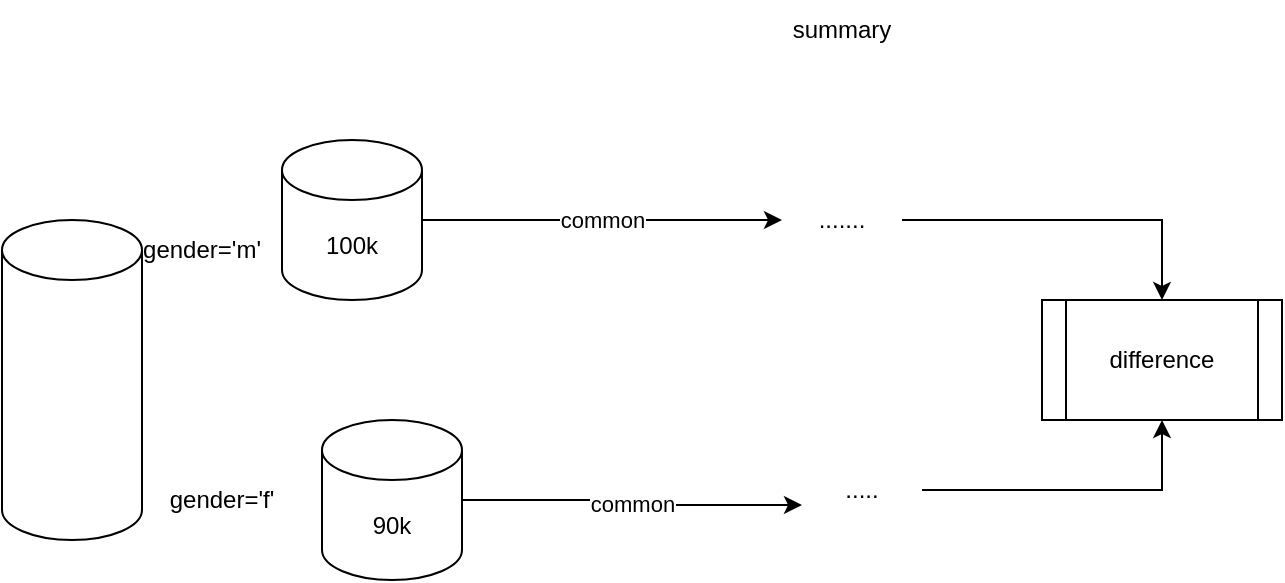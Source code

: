 <mxfile version="24.5.3" type="device" pages="6">
  <diagram name="Page-1" id="poHYGWonJ2zLS6Z6d4w4">
    <mxGraphModel dx="649" dy="401" grid="1" gridSize="10" guides="1" tooltips="1" connect="1" arrows="1" fold="1" page="1" pageScale="1" pageWidth="1654" pageHeight="1169" math="0" shadow="0">
      <root>
        <mxCell id="0" />
        <mxCell id="1" parent="0" />
        <mxCell id="4bO1ofah4wFx_zfLE_Zs-1" value="" style="shape=cylinder3;whiteSpace=wrap;html=1;boundedLbl=1;backgroundOutline=1;size=15;" vertex="1" parent="1">
          <mxGeometry x="160" y="250" width="70" height="160" as="geometry" />
        </mxCell>
        <mxCell id="4bO1ofah4wFx_zfLE_Zs-7" value="common" style="edgeStyle=orthogonalEdgeStyle;rounded=0;orthogonalLoop=1;jettySize=auto;html=1;" edge="1" parent="1" source="4bO1ofah4wFx_zfLE_Zs-2" target="4bO1ofah4wFx_zfLE_Zs-6">
          <mxGeometry relative="1" as="geometry" />
        </mxCell>
        <mxCell id="4bO1ofah4wFx_zfLE_Zs-2" value="100k" style="shape=cylinder3;whiteSpace=wrap;html=1;boundedLbl=1;backgroundOutline=1;size=15;" vertex="1" parent="1">
          <mxGeometry x="300" y="210" width="70" height="80" as="geometry" />
        </mxCell>
        <mxCell id="4bO1ofah4wFx_zfLE_Zs-9" value="common" style="edgeStyle=orthogonalEdgeStyle;rounded=0;orthogonalLoop=1;jettySize=auto;html=1;entryX=0;entryY=0.75;entryDx=0;entryDy=0;" edge="1" parent="1" source="4bO1ofah4wFx_zfLE_Zs-3" target="4bO1ofah4wFx_zfLE_Zs-8">
          <mxGeometry relative="1" as="geometry" />
        </mxCell>
        <mxCell id="4bO1ofah4wFx_zfLE_Zs-3" value="90k" style="shape=cylinder3;whiteSpace=wrap;html=1;boundedLbl=1;backgroundOutline=1;size=15;" vertex="1" parent="1">
          <mxGeometry x="320" y="350" width="70" height="80" as="geometry" />
        </mxCell>
        <mxCell id="4bO1ofah4wFx_zfLE_Zs-4" value="gender=&#39;m&#39;" style="text;html=1;align=center;verticalAlign=middle;whiteSpace=wrap;rounded=0;" vertex="1" parent="1">
          <mxGeometry x="230" y="250" width="60" height="30" as="geometry" />
        </mxCell>
        <mxCell id="4bO1ofah4wFx_zfLE_Zs-5" value="gender=&#39;f&#39;" style="text;html=1;align=center;verticalAlign=middle;whiteSpace=wrap;rounded=0;" vertex="1" parent="1">
          <mxGeometry x="240" y="375" width="60" height="30" as="geometry" />
        </mxCell>
        <mxCell id="4bO1ofah4wFx_zfLE_Zs-12" style="edgeStyle=orthogonalEdgeStyle;rounded=0;orthogonalLoop=1;jettySize=auto;html=1;" edge="1" parent="1" source="4bO1ofah4wFx_zfLE_Zs-6" target="4bO1ofah4wFx_zfLE_Zs-11">
          <mxGeometry relative="1" as="geometry" />
        </mxCell>
        <mxCell id="4bO1ofah4wFx_zfLE_Zs-6" value="......." style="text;html=1;align=center;verticalAlign=middle;whiteSpace=wrap;rounded=0;" vertex="1" parent="1">
          <mxGeometry x="550" y="235" width="60" height="30" as="geometry" />
        </mxCell>
        <mxCell id="4bO1ofah4wFx_zfLE_Zs-13" style="edgeStyle=orthogonalEdgeStyle;rounded=0;orthogonalLoop=1;jettySize=auto;html=1;entryX=0.5;entryY=1;entryDx=0;entryDy=0;" edge="1" parent="1" source="4bO1ofah4wFx_zfLE_Zs-8" target="4bO1ofah4wFx_zfLE_Zs-11">
          <mxGeometry relative="1" as="geometry" />
        </mxCell>
        <mxCell id="4bO1ofah4wFx_zfLE_Zs-8" value="....." style="text;html=1;align=center;verticalAlign=middle;whiteSpace=wrap;rounded=0;" vertex="1" parent="1">
          <mxGeometry x="560" y="370" width="60" height="30" as="geometry" />
        </mxCell>
        <mxCell id="4bO1ofah4wFx_zfLE_Zs-10" value="summary" style="text;html=1;align=center;verticalAlign=middle;whiteSpace=wrap;rounded=0;" vertex="1" parent="1">
          <mxGeometry x="550" y="140" width="60" height="30" as="geometry" />
        </mxCell>
        <mxCell id="4bO1ofah4wFx_zfLE_Zs-11" value="difference" style="shape=process;whiteSpace=wrap;html=1;backgroundOutline=1;" vertex="1" parent="1">
          <mxGeometry x="680" y="290" width="120" height="60" as="geometry" />
        </mxCell>
      </root>
    </mxGraphModel>
  </diagram>
  <diagram id="BBCw9ZxslBmDUEwA3yeU" name="Page-2">
    <mxGraphModel dx="454" dy="281" grid="1" gridSize="10" guides="1" tooltips="1" connect="1" arrows="1" fold="1" page="1" pageScale="1" pageWidth="1654" pageHeight="1169" math="0" shadow="0">
      <root>
        <mxCell id="0" />
        <mxCell id="1" parent="0" />
        <mxCell id="eXLlUsp_0UJW1ocw7F3d-1" value="supervised&lt;div&gt;target&lt;/div&gt;" style="rounded=0;whiteSpace=wrap;html=1;" vertex="1" parent="1">
          <mxGeometry x="160" y="170" width="120" height="60" as="geometry" />
        </mxCell>
        <mxCell id="eXLlUsp_0UJW1ocw7F3d-2" value="unsupervised&lt;div&gt;no target&lt;/div&gt;" style="rounded=0;whiteSpace=wrap;html=1;" vertex="1" parent="1">
          <mxGeometry x="300" y="170" width="120" height="60" as="geometry" />
        </mxCell>
        <mxCell id="eXLlUsp_0UJW1ocw7F3d-3" value="classification" style="rounded=0;whiteSpace=wrap;html=1;" vertex="1" parent="1">
          <mxGeometry x="190" y="240" width="90" height="60" as="geometry" />
        </mxCell>
        <mxCell id="eXLlUsp_0UJW1ocw7F3d-4" value="scoring" style="rounded=0;whiteSpace=wrap;html=1;" vertex="1" parent="1">
          <mxGeometry x="190" y="300" width="90" height="60" as="geometry" />
        </mxCell>
        <mxCell id="eXLlUsp_0UJW1ocw7F3d-5" value="clustering" style="rounded=0;whiteSpace=wrap;html=1;" vertex="1" parent="1">
          <mxGeometry x="330" y="240" width="90" height="60" as="geometry" />
        </mxCell>
      </root>
    </mxGraphModel>
  </diagram>
  <diagram id="GOSnSLV5XvA7R9MRZ2oZ" name="Page-3">
    <mxGraphModel dx="1602" dy="992" grid="1" gridSize="10" guides="1" tooltips="1" connect="1" arrows="1" fold="1" page="1" pageScale="1" pageWidth="1654" pageHeight="1169" math="0" shadow="0">
      <root>
        <mxCell id="0" />
        <mxCell id="1" parent="0" />
        <mxCell id="36FTzqkCLDSVAnurLFgx-1" value="" style="ellipse;whiteSpace=wrap;html=1;aspect=fixed;" vertex="1" parent="1">
          <mxGeometry x="280" y="230" width="30" height="30" as="geometry" />
        </mxCell>
        <mxCell id="36FTzqkCLDSVAnurLFgx-2" value="The main purpose of clustering!!" style="text;html=1;align=center;verticalAlign=middle;whiteSpace=wrap;rounded=0;" vertex="1" parent="1">
          <mxGeometry x="250" y="130" width="60" height="30" as="geometry" />
        </mxCell>
        <mxCell id="36FTzqkCLDSVAnurLFgx-3" value="normal&lt;div&gt;average&lt;div&gt;center&lt;/div&gt;&lt;/div&gt;&lt;div&gt;merkez&lt;/div&gt;" style="text;html=1;align=center;verticalAlign=middle;whiteSpace=wrap;rounded=0;" vertex="1" parent="1">
          <mxGeometry x="430" y="180" width="100" height="50" as="geometry" />
        </mxCell>
        <mxCell id="36FTzqkCLDSVAnurLFgx-5" style="edgeStyle=orthogonalEdgeStyle;rounded=0;orthogonalLoop=1;jettySize=auto;html=1;" edge="1" parent="1" source="36FTzqkCLDSVAnurLFgx-4" target="36FTzqkCLDSVAnurLFgx-3">
          <mxGeometry relative="1" as="geometry" />
        </mxCell>
        <mxCell id="36FTzqkCLDSVAnurLFgx-4" value="what is in this dataset?&lt;div&gt;&lt;br&gt;&lt;/div&gt;&lt;div&gt;or&lt;/div&gt;&lt;div&gt;&lt;br&gt;&lt;/div&gt;&lt;div&gt;summarize me the dataset&lt;/div&gt;" style="text;html=1;align=center;verticalAlign=middle;whiteSpace=wrap;rounded=0;" vertex="1" parent="1">
          <mxGeometry x="570" y="190" width="60" height="30" as="geometry" />
        </mxCell>
        <mxCell id="36FTzqkCLDSVAnurLFgx-6" value="" style="shape=cylinder3;whiteSpace=wrap;html=1;boundedLbl=1;backgroundOutline=1;size=15;" vertex="1" parent="1">
          <mxGeometry x="170" y="200" width="60" height="160" as="geometry" />
        </mxCell>
        <mxCell id="36FTzqkCLDSVAnurLFgx-7" value="" style="endArrow=none;html=1;rounded=0;" edge="1" parent="1">
          <mxGeometry width="50" height="50" relative="1" as="geometry">
            <mxPoint x="250" y="540" as="sourcePoint" />
            <mxPoint x="690" y="540" as="targetPoint" />
          </mxGeometry>
        </mxCell>
        <mxCell id="36FTzqkCLDSVAnurLFgx-8" value="0.046" style="text;html=1;align=center;verticalAlign=middle;whiteSpace=wrap;rounded=0;" vertex="1" parent="1">
          <mxGeometry x="190" y="520" width="60" height="30" as="geometry" />
        </mxCell>
        <mxCell id="36FTzqkCLDSVAnurLFgx-10" value="" style="endArrow=classic;startArrow=classic;html=1;rounded=0;" edge="1" parent="1">
          <mxGeometry width="50" height="50" relative="1" as="geometry">
            <mxPoint x="260" y="600" as="sourcePoint" />
            <mxPoint x="260" y="470" as="targetPoint" />
          </mxGeometry>
        </mxCell>
        <mxCell id="36FTzqkCLDSVAnurLFgx-11" value="stationary" style="text;html=1;align=center;verticalAlign=middle;whiteSpace=wrap;rounded=0;" vertex="1" parent="1">
          <mxGeometry x="230" y="610" width="60" height="30" as="geometry" />
        </mxCell>
        <mxCell id="36FTzqkCLDSVAnurLFgx-12" value="" style="endArrow=classic;startArrow=classic;html=1;rounded=0;" edge="1" parent="1">
          <mxGeometry width="50" height="50" relative="1" as="geometry">
            <mxPoint x="400" y="560" as="sourcePoint" />
            <mxPoint x="400" y="500" as="targetPoint" />
          </mxGeometry>
        </mxCell>
        <mxCell id="36FTzqkCLDSVAnurLFgx-13" value="0.002" style="text;html=1;align=center;verticalAlign=middle;whiteSpace=wrap;rounded=0;" vertex="1" parent="1">
          <mxGeometry x="340" y="510" width="60" height="30" as="geometry" />
        </mxCell>
        <mxCell id="36FTzqkCLDSVAnurLFgx-16" value="" style="endArrow=classic;startArrow=classic;html=1;rounded=0;" edge="1" parent="1">
          <mxGeometry width="50" height="50" relative="1" as="geometry">
            <mxPoint x="560" y="662.4" as="sourcePoint" />
            <mxPoint x="560" y="450" as="targetPoint" />
          </mxGeometry>
        </mxCell>
        <mxCell id="36FTzqkCLDSVAnurLFgx-17" value="0.03" style="text;html=1;align=center;verticalAlign=middle;whiteSpace=wrap;rounded=0;" vertex="1" parent="1">
          <mxGeometry x="500" y="505" width="60" height="30" as="geometry" />
        </mxCell>
        <mxCell id="36FTzqkCLDSVAnurLFgx-18" value="accessories" style="text;html=1;align=center;verticalAlign=middle;whiteSpace=wrap;rounded=0;" vertex="1" parent="1">
          <mxGeometry x="360" y="580" width="60" height="30" as="geometry" />
        </mxCell>
        <mxCell id="36FTzqkCLDSVAnurLFgx-19" value="appliance" style="text;html=1;align=center;verticalAlign=middle;whiteSpace=wrap;rounded=0;" vertex="1" parent="1">
          <mxGeometry x="510" y="660" width="60" height="30" as="geometry" />
        </mxCell>
        <mxCell id="36FTzqkCLDSVAnurLFgx-20" value="" style="endArrow=none;html=1;rounded=0;entryX=0.837;entryY=-0.087;entryDx=0;entryDy=0;entryPerimeter=0;" edge="1" parent="1" target="36FTzqkCLDSVAnurLFgx-19">
          <mxGeometry width="50" height="50" relative="1" as="geometry">
            <mxPoint x="260" y="600" as="sourcePoint" />
            <mxPoint x="360" y="630" as="targetPoint" />
            <Array as="points">
              <mxPoint x="400" y="560" />
            </Array>
          </mxGeometry>
        </mxCell>
        <mxCell id="36FTzqkCLDSVAnurLFgx-21" value="" style="endArrow=none;html=1;rounded=0;" edge="1" parent="1">
          <mxGeometry width="50" height="50" relative="1" as="geometry">
            <mxPoint x="260" y="470" as="sourcePoint" />
            <mxPoint x="560" y="450" as="targetPoint" />
            <Array as="points">
              <mxPoint x="400" y="500" />
            </Array>
          </mxGeometry>
        </mxCell>
        <mxCell id="36FTzqkCLDSVAnurLFgx-22" value="pipe" style="text;html=1;align=center;verticalAlign=middle;whiteSpace=wrap;rounded=0;" vertex="1" parent="1">
          <mxGeometry x="360" y="400" width="60" height="30" as="geometry" />
        </mxCell>
        <mxCell id="36FTzqkCLDSVAnurLFgx-23" value="" style="ellipse;whiteSpace=wrap;html=1;aspect=fixed;" vertex="1" parent="1">
          <mxGeometry x="390" y="240" width="40" height="40" as="geometry" />
        </mxCell>
        <mxCell id="36FTzqkCLDSVAnurLFgx-24" value="" style="ellipse;whiteSpace=wrap;html=1;aspect=fixed;" vertex="1" parent="1">
          <mxGeometry x="290" y="340" width="20" height="20" as="geometry" />
        </mxCell>
        <mxCell id="36FTzqkCLDSVAnurLFgx-25" value="" style="ellipse;whiteSpace=wrap;html=1;aspect=fixed;" vertex="1" parent="1">
          <mxGeometry x="370" y="330" width="30" height="30" as="geometry" />
        </mxCell>
        <mxCell id="36FTzqkCLDSVAnurLFgx-26" value="sun" style="ellipse;whiteSpace=wrap;html=1;aspect=fixed;" vertex="1" parent="1">
          <mxGeometry x="210" y="980" width="80" height="80" as="geometry" />
        </mxCell>
        <mxCell id="36FTzqkCLDSVAnurLFgx-27" value="mars" style="ellipse;whiteSpace=wrap;html=1;aspect=fixed;" vertex="1" parent="1">
          <mxGeometry x="140" y="900" width="50" height="50" as="geometry" />
        </mxCell>
        <mxCell id="36FTzqkCLDSVAnurLFgx-28" value="neptun" style="ellipse;whiteSpace=wrap;html=1;aspect=fixed;" vertex="1" parent="1">
          <mxGeometry x="365" y="1000" width="50" height="50" as="geometry" />
        </mxCell>
        <mxCell id="36FTzqkCLDSVAnurLFgx-29" value="sun2" style="ellipse;whiteSpace=wrap;html=1;aspect=fixed;" vertex="1" parent="1">
          <mxGeometry x="710" y="1010" width="80" height="80" as="geometry" />
        </mxCell>
        <mxCell id="36FTzqkCLDSVAnurLFgx-30" value="yyy" style="ellipse;whiteSpace=wrap;html=1;aspect=fixed;" vertex="1" parent="1">
          <mxGeometry x="710" y="950" width="50" height="50" as="geometry" />
        </mxCell>
        <mxCell id="36FTzqkCLDSVAnurLFgx-31" value="xx" style="ellipse;whiteSpace=wrap;html=1;aspect=fixed;" vertex="1" parent="1">
          <mxGeometry x="820" y="1080" width="50" height="50" as="geometry" />
        </mxCell>
        <mxCell id="36FTzqkCLDSVAnurLFgx-32" value="sun3" style="ellipse;whiteSpace=wrap;html=1;aspect=fixed;" vertex="1" parent="1">
          <mxGeometry x="800" y="1330" width="80" height="80" as="geometry" />
        </mxCell>
        <mxCell id="36FTzqkCLDSVAnurLFgx-33" value="xx" style="ellipse;whiteSpace=wrap;html=1;aspect=fixed;" vertex="1" parent="1">
          <mxGeometry x="827" y="1240" width="50" height="50" as="geometry" />
        </mxCell>
        <mxCell id="36FTzqkCLDSVAnurLFgx-34" value="xx" style="ellipse;whiteSpace=wrap;html=1;aspect=fixed;" vertex="1" parent="1">
          <mxGeometry x="750" y="1310" width="50" height="50" as="geometry" />
        </mxCell>
        <mxCell id="36FTzqkCLDSVAnurLFgx-35" value="xx" style="ellipse;whiteSpace=wrap;html=1;aspect=fixed;" vertex="1" parent="1">
          <mxGeometry x="720" y="1380" width="50" height="50" as="geometry" />
        </mxCell>
        <mxCell id="36FTzqkCLDSVAnurLFgx-36" value="ll" style="ellipse;whiteSpace=wrap;html=1;aspect=fixed;" vertex="1" parent="1">
          <mxGeometry x="800" y="1430" width="50" height="50" as="geometry" />
        </mxCell>
        <mxCell id="36FTzqkCLDSVAnurLFgx-39" value="" style="ellipse;whiteSpace=wrap;html=1;aspect=fixed;fillColor=none;" vertex="1" parent="1">
          <mxGeometry x="110" y="849" width="320" height="320" as="geometry" />
        </mxCell>
        <mxCell id="36FTzqkCLDSVAnurLFgx-40" value="" style="ellipse;whiteSpace=wrap;html=1;aspect=fixed;fillColor=none;" vertex="1" parent="1">
          <mxGeometry x="630" y="890" width="320" height="320" as="geometry" />
        </mxCell>
        <mxCell id="36FTzqkCLDSVAnurLFgx-41" value="" style="ellipse;whiteSpace=wrap;html=1;aspect=fixed;fillColor=none;" vertex="1" parent="1">
          <mxGeometry x="665" y="1210" width="320" height="320" as="geometry" />
        </mxCell>
        <mxCell id="36FTzqkCLDSVAnurLFgx-42" value="" style="endArrow=classic;startArrow=classic;html=1;rounded=0;exitX=0;exitY=0;exitDx=0;exitDy=0;" edge="1" parent="1" source="36FTzqkCLDSVAnurLFgx-39">
          <mxGeometry width="50" height="50" relative="1" as="geometry">
            <mxPoint x="490" y="1310" as="sourcePoint" />
            <mxPoint x="390" y="1120" as="targetPoint" />
          </mxGeometry>
        </mxCell>
        <mxCell id="36FTzqkCLDSVAnurLFgx-43" value="" style="endArrow=classic;startArrow=classic;html=1;rounded=0;exitX=0;exitY=0;exitDx=0;exitDy=0;" edge="1" parent="1">
          <mxGeometry width="50" height="50" relative="1" as="geometry">
            <mxPoint x="673.57" y="913.07" as="sourcePoint" />
            <mxPoint x="906.57" y="1137.07" as="targetPoint" />
          </mxGeometry>
        </mxCell>
        <mxCell id="36FTzqkCLDSVAnurLFgx-44" value="" style="endArrow=classic;startArrow=classic;html=1;rounded=0;exitX=0;exitY=0;exitDx=0;exitDy=0;" edge="1" parent="1">
          <mxGeometry width="50" height="50" relative="1" as="geometry">
            <mxPoint x="717" y="1258" as="sourcePoint" />
            <mxPoint x="950" y="1482" as="targetPoint" />
          </mxGeometry>
        </mxCell>
        <mxCell id="36FTzqkCLDSVAnurLFgx-50" value="Actor" style="shape=umlActor;verticalLabelPosition=bottom;verticalAlign=top;html=1;outlineConnect=0;" vertex="1" parent="1">
          <mxGeometry x="245" y="1730" width="30" height="60" as="geometry" />
        </mxCell>
        <mxCell id="36FTzqkCLDSVAnurLFgx-51" value="Actor" style="shape=umlActor;verticalLabelPosition=bottom;verticalAlign=top;html=1;outlineConnect=0;" vertex="1" parent="1">
          <mxGeometry x="700" y="1760" width="30" height="60" as="geometry" />
        </mxCell>
        <mxCell id="36FTzqkCLDSVAnurLFgx-52" value="Actor" style="shape=umlActor;verticalLabelPosition=bottom;verticalAlign=top;html=1;outlineConnect=0;" vertex="1" parent="1">
          <mxGeometry x="450" y="2000" width="30" height="60" as="geometry" />
        </mxCell>
        <mxCell id="36FTzqkCLDSVAnurLFgx-53" value="Actor" style="shape=umlActor;verticalLabelPosition=bottom;verticalAlign=top;html=1;outlineConnect=0;" vertex="1" parent="1">
          <mxGeometry x="797" y="2020" width="30" height="60" as="geometry" />
        </mxCell>
        <mxCell id="36FTzqkCLDSVAnurLFgx-54" value="Actor" style="shape=umlActor;verticalLabelPosition=bottom;verticalAlign=top;html=1;outlineConnect=0;" vertex="1" parent="1">
          <mxGeometry x="760" y="2000" width="30" height="60" as="geometry" />
        </mxCell>
        <mxCell id="36FTzqkCLDSVAnurLFgx-55" value="Actor" style="shape=umlActor;verticalLabelPosition=bottom;verticalAlign=top;html=1;outlineConnect=0;" vertex="1" parent="1">
          <mxGeometry x="480" y="1700" width="30" height="60" as="geometry" />
        </mxCell>
        <mxCell id="36FTzqkCLDSVAnurLFgx-56" value="Actor" style="shape=umlActor;verticalLabelPosition=bottom;verticalAlign=top;html=1;outlineConnect=0;" vertex="1" parent="1">
          <mxGeometry x="935" y="1730" width="30" height="60" as="geometry" />
        </mxCell>
        <mxCell id="36FTzqkCLDSVAnurLFgx-57" value="Actor" style="shape=umlActor;verticalLabelPosition=bottom;verticalAlign=top;html=1;outlineConnect=0;" vertex="1" parent="1">
          <mxGeometry x="685" y="1970" width="30" height="60" as="geometry" />
        </mxCell>
        <mxCell id="36FTzqkCLDSVAnurLFgx-58" value="Actor" style="shape=umlActor;verticalLabelPosition=bottom;verticalAlign=top;html=1;outlineConnect=0;" vertex="1" parent="1">
          <mxGeometry x="1032" y="1990" width="30" height="60" as="geometry" />
        </mxCell>
        <mxCell id="36FTzqkCLDSVAnurLFgx-59" value="Actor" style="shape=umlActor;verticalLabelPosition=bottom;verticalAlign=top;html=1;outlineConnect=0;" vertex="1" parent="1">
          <mxGeometry x="995" y="1970" width="30" height="60" as="geometry" />
        </mxCell>
        <mxCell id="36FTzqkCLDSVAnurLFgx-60" value="Actor" style="shape=umlActor;verticalLabelPosition=bottom;verticalAlign=top;html=1;outlineConnect=0;" vertex="1" parent="1">
          <mxGeometry x="160" y="1740" width="30" height="60" as="geometry" />
        </mxCell>
        <mxCell id="36FTzqkCLDSVAnurLFgx-61" value="Actor" style="shape=umlActor;verticalLabelPosition=bottom;verticalAlign=top;html=1;outlineConnect=0;" vertex="1" parent="1">
          <mxGeometry x="615" y="1770" width="30" height="60" as="geometry" />
        </mxCell>
        <mxCell id="36FTzqkCLDSVAnurLFgx-62" value="Actor" style="shape=umlActor;verticalLabelPosition=bottom;verticalAlign=top;html=1;outlineConnect=0;" vertex="1" parent="1">
          <mxGeometry x="365" y="2010" width="30" height="60" as="geometry" />
        </mxCell>
        <mxCell id="36FTzqkCLDSVAnurLFgx-63" value="Actor" style="shape=umlActor;verticalLabelPosition=bottom;verticalAlign=top;html=1;outlineConnect=0;" vertex="1" parent="1">
          <mxGeometry x="712" y="2030" width="30" height="60" as="geometry" />
        </mxCell>
        <mxCell id="36FTzqkCLDSVAnurLFgx-64" value="Actor" style="shape=umlActor;verticalLabelPosition=bottom;verticalAlign=top;html=1;outlineConnect=0;" vertex="1" parent="1">
          <mxGeometry x="675" y="2010" width="30" height="60" as="geometry" />
        </mxCell>
        <mxCell id="36FTzqkCLDSVAnurLFgx-65" value="Actor" style="shape=umlActor;verticalLabelPosition=bottom;verticalAlign=top;html=1;outlineConnect=0;" vertex="1" parent="1">
          <mxGeometry x="174" y="1530" width="30" height="60" as="geometry" />
        </mxCell>
        <mxCell id="36FTzqkCLDSVAnurLFgx-66" value="Actor" style="shape=umlActor;verticalLabelPosition=bottom;verticalAlign=top;html=1;outlineConnect=0;" vertex="1" parent="1">
          <mxGeometry x="629" y="1560" width="30" height="60" as="geometry" />
        </mxCell>
        <mxCell id="36FTzqkCLDSVAnurLFgx-67" value="Actor" style="shape=umlActor;verticalLabelPosition=bottom;verticalAlign=top;html=1;outlineConnect=0;" vertex="1" parent="1">
          <mxGeometry x="379" y="1800" width="30" height="60" as="geometry" />
        </mxCell>
        <mxCell id="36FTzqkCLDSVAnurLFgx-68" value="Actor" style="shape=umlActor;verticalLabelPosition=bottom;verticalAlign=top;html=1;outlineConnect=0;" vertex="1" parent="1">
          <mxGeometry x="726" y="1820" width="30" height="60" as="geometry" />
        </mxCell>
        <mxCell id="36FTzqkCLDSVAnurLFgx-69" value="Actor" style="shape=umlActor;verticalLabelPosition=bottom;verticalAlign=top;html=1;outlineConnect=0;" vertex="1" parent="1">
          <mxGeometry x="689" y="1800" width="30" height="60" as="geometry" />
        </mxCell>
        <mxCell id="36FTzqkCLDSVAnurLFgx-70" value="Actor" style="shape=umlActor;verticalLabelPosition=bottom;verticalAlign=top;html=1;outlineConnect=0;" vertex="1" parent="1">
          <mxGeometry x="561" y="1860" width="30" height="60" as="geometry" />
        </mxCell>
        <mxCell id="36FTzqkCLDSVAnurLFgx-71" value="Actor" style="shape=umlActor;verticalLabelPosition=bottom;verticalAlign=top;html=1;outlineConnect=0;" vertex="1" parent="1">
          <mxGeometry x="1016" y="1890" width="30" height="60" as="geometry" />
        </mxCell>
        <mxCell id="36FTzqkCLDSVAnurLFgx-72" value="Actor" style="shape=umlActor;verticalLabelPosition=bottom;verticalAlign=top;html=1;outlineConnect=0;" vertex="1" parent="1">
          <mxGeometry x="766" y="2130" width="30" height="60" as="geometry" />
        </mxCell>
        <mxCell id="36FTzqkCLDSVAnurLFgx-73" value="Actor" style="shape=umlActor;verticalLabelPosition=bottom;verticalAlign=top;html=1;outlineConnect=0;" vertex="1" parent="1">
          <mxGeometry x="1113" y="2150" width="30" height="60" as="geometry" />
        </mxCell>
        <mxCell id="36FTzqkCLDSVAnurLFgx-74" value="Actor" style="shape=umlActor;verticalLabelPosition=bottom;verticalAlign=top;html=1;outlineConnect=0;" vertex="1" parent="1">
          <mxGeometry x="1076" y="2130" width="30" height="60" as="geometry" />
        </mxCell>
        <mxCell id="36FTzqkCLDSVAnurLFgx-75" value="Actor" style="shape=umlActor;verticalLabelPosition=bottom;verticalAlign=top;html=1;outlineConnect=0;" vertex="1" parent="1">
          <mxGeometry x="83" y="1910" width="30" height="60" as="geometry" />
        </mxCell>
        <mxCell id="36FTzqkCLDSVAnurLFgx-76" value="Actor" style="shape=umlActor;verticalLabelPosition=bottom;verticalAlign=top;html=1;outlineConnect=0;" vertex="1" parent="1">
          <mxGeometry x="538" y="1940" width="30" height="60" as="geometry" />
        </mxCell>
        <mxCell id="36FTzqkCLDSVAnurLFgx-77" value="Actor" style="shape=umlActor;verticalLabelPosition=bottom;verticalAlign=top;html=1;outlineConnect=0;" vertex="1" parent="1">
          <mxGeometry x="288" y="2180" width="30" height="60" as="geometry" />
        </mxCell>
        <mxCell id="36FTzqkCLDSVAnurLFgx-78" value="Actor" style="shape=umlActor;verticalLabelPosition=bottom;verticalAlign=top;html=1;outlineConnect=0;" vertex="1" parent="1">
          <mxGeometry x="635" y="2200" width="30" height="60" as="geometry" />
        </mxCell>
        <mxCell id="36FTzqkCLDSVAnurLFgx-79" value="Actor" style="shape=umlActor;verticalLabelPosition=bottom;verticalAlign=top;html=1;outlineConnect=0;" vertex="1" parent="1">
          <mxGeometry x="598" y="2180" width="30" height="60" as="geometry" />
        </mxCell>
        <mxCell id="36FTzqkCLDSVAnurLFgx-80" value="Actor" style="shape=umlActor;verticalLabelPosition=bottom;verticalAlign=top;html=1;outlineConnect=0;fillColor=#d80073;strokeColor=#A50040;fontColor=#ffffff;" vertex="1" parent="1">
          <mxGeometry x="606" y="1890" width="30" height="60" as="geometry" />
        </mxCell>
        <mxCell id="36FTzqkCLDSVAnurLFgx-81" value="" style="endArrow=classic;startArrow=classic;html=1;rounded=0;" edge="1" parent="1">
          <mxGeometry width="50" height="50" relative="1" as="geometry">
            <mxPoint x="120" y="1540" as="sourcePoint" />
            <mxPoint x="1170" y="2260" as="targetPoint" />
          </mxGeometry>
        </mxCell>
      </root>
    </mxGraphModel>
  </diagram>
  <diagram id="M95mQ0PqUWugklUZW9xV" name="Page-4">
    <mxGraphModel dx="545" dy="337" grid="1" gridSize="10" guides="1" tooltips="1" connect="1" arrows="1" fold="1" page="1" pageScale="1" pageWidth="1654" pageHeight="1169" math="0" shadow="0">
      <root>
        <mxCell id="0" />
        <mxCell id="1" parent="0" />
        <mxCell id="FKN5NQa7CmvegqEUL6V6-1" value="" style="endArrow=classic;html=1;rounded=0;" edge="1" parent="1">
          <mxGeometry width="50" height="50" relative="1" as="geometry">
            <mxPoint x="80" y="560" as="sourcePoint" />
            <mxPoint x="1040" y="560" as="targetPoint" />
          </mxGeometry>
        </mxCell>
        <mxCell id="FKN5NQa7CmvegqEUL6V6-2" value="" style="endArrow=classic;html=1;rounded=0;" edge="1" parent="1">
          <mxGeometry width="50" height="50" relative="1" as="geometry">
            <mxPoint x="80" y="560" as="sourcePoint" />
            <mxPoint x="80" y="480" as="targetPoint" />
          </mxGeometry>
        </mxCell>
        <mxCell id="FKN5NQa7CmvegqEUL6V6-3" value="1" style="text;html=1;align=center;verticalAlign=middle;whiteSpace=wrap;rounded=0;" vertex="1" parent="1">
          <mxGeometry x="20" y="460" width="60" height="30" as="geometry" />
        </mxCell>
        <mxCell id="FKN5NQa7CmvegqEUL6V6-4" value="0" style="text;html=1;align=center;verticalAlign=middle;whiteSpace=wrap;rounded=0;" vertex="1" parent="1">
          <mxGeometry x="20" y="530" width="60" height="30" as="geometry" />
        </mxCell>
        <mxCell id="FKN5NQa7CmvegqEUL6V6-5" value="100" style="text;html=1;align=center;verticalAlign=middle;whiteSpace=wrap;rounded=0;" vertex="1" parent="1">
          <mxGeometry x="1000" y="570" width="60" height="30" as="geometry" />
        </mxCell>
        <mxCell id="FKN5NQa7CmvegqEUL6V6-6" value="has car?" style="text;html=1;align=center;verticalAlign=middle;whiteSpace=wrap;rounded=0;fontStyle=1" vertex="1" parent="1">
          <mxGeometry x="50" y="400" width="60" height="30" as="geometry" />
        </mxCell>
        <mxCell id="FKN5NQa7CmvegqEUL6V6-7" value="age" style="text;html=1;align=center;verticalAlign=middle;whiteSpace=wrap;rounded=0;fontStyle=1" vertex="1" parent="1">
          <mxGeometry x="1040" y="610" width="60" height="30" as="geometry" />
        </mxCell>
        <mxCell id="FKN5NQa7CmvegqEUL6V6-8" value="100" style="ellipse;whiteSpace=wrap;html=1;aspect=fixed;" vertex="1" parent="1">
          <mxGeometry x="930" y="520" width="30" height="30" as="geometry" />
        </mxCell>
        <mxCell id="FKN5NQa7CmvegqEUL6V6-21" style="edgeStyle=orthogonalEdgeStyle;rounded=0;orthogonalLoop=1;jettySize=auto;html=1;" edge="1" parent="1" source="FKN5NQa7CmvegqEUL6V6-9" target="FKN5NQa7CmvegqEUL6V6-20">
          <mxGeometry relative="1" as="geometry" />
        </mxCell>
        <mxCell id="FKN5NQa7CmvegqEUL6V6-9" value="99" style="ellipse;whiteSpace=wrap;html=1;aspect=fixed;" vertex="1" parent="1">
          <mxGeometry x="890" y="520" width="30" height="30" as="geometry" />
        </mxCell>
        <mxCell id="FKN5NQa7CmvegqEUL6V6-25" style="edgeStyle=orthogonalEdgeStyle;rounded=0;orthogonalLoop=1;jettySize=auto;html=1;entryX=0;entryY=0.25;entryDx=0;entryDy=0;" edge="1" parent="1" source="FKN5NQa7CmvegqEUL6V6-10" target="FKN5NQa7CmvegqEUL6V6-23">
          <mxGeometry relative="1" as="geometry" />
        </mxCell>
        <mxCell id="FKN5NQa7CmvegqEUL6V6-10" value="100" style="ellipse;whiteSpace=wrap;html=1;aspect=fixed;" vertex="1" parent="1">
          <mxGeometry x="930" y="480" width="30" height="30" as="geometry" />
        </mxCell>
        <mxCell id="FKN5NQa7CmvegqEUL6V6-11" value="41" style="ellipse;whiteSpace=wrap;html=1;aspect=fixed;" vertex="1" parent="1">
          <mxGeometry x="580" y="470" width="30" height="30" as="geometry" />
        </mxCell>
        <mxCell id="FKN5NQa7CmvegqEUL6V6-12" value="40" style="ellipse;whiteSpace=wrap;html=1;aspect=fixed;" vertex="1" parent="1">
          <mxGeometry x="540" y="470" width="30" height="30" as="geometry" />
        </mxCell>
        <mxCell id="FKN5NQa7CmvegqEUL6V6-13" value="" style="ellipse;whiteSpace=wrap;html=1;aspect=fixed;" vertex="1" parent="1">
          <mxGeometry x="540" y="510" width="30" height="30" as="geometry" />
        </mxCell>
        <mxCell id="FKN5NQa7CmvegqEUL6V6-14" value="" style="ellipse;whiteSpace=wrap;html=1;aspect=fixed;" vertex="1" parent="1">
          <mxGeometry x="100" y="520" width="30" height="30" as="geometry" />
        </mxCell>
        <mxCell id="FKN5NQa7CmvegqEUL6V6-15" value="" style="ellipse;whiteSpace=wrap;html=1;aspect=fixed;" vertex="1" parent="1">
          <mxGeometry x="100" y="480" width="30" height="30" as="geometry" />
        </mxCell>
        <mxCell id="FKN5NQa7CmvegqEUL6V6-16" value="" style="ellipse;whiteSpace=wrap;html=1;aspect=fixed;" vertex="1" parent="1">
          <mxGeometry x="140" y="480" width="30" height="30" as="geometry" />
        </mxCell>
        <mxCell id="FKN5NQa7CmvegqEUL6V6-17" value="" style="ellipse;whiteSpace=wrap;html=1;aspect=fixed;" vertex="1" parent="1">
          <mxGeometry x="140" y="520" width="30" height="30" as="geometry" />
        </mxCell>
        <mxCell id="FKN5NQa7CmvegqEUL6V6-18" value="has car" style="text;html=1;align=center;verticalAlign=middle;whiteSpace=wrap;rounded=0;" vertex="1" parent="1">
          <mxGeometry x="1060" y="480" width="60" height="30" as="geometry" />
        </mxCell>
        <mxCell id="FKN5NQa7CmvegqEUL6V6-19" value="has no car" style="text;html=1;align=center;verticalAlign=middle;whiteSpace=wrap;rounded=0;" vertex="1" parent="1">
          <mxGeometry x="1060" y="510" width="60" height="30" as="geometry" />
        </mxCell>
        <mxCell id="FKN5NQa7CmvegqEUL6V6-20" value="very low: 1" style="text;html=1;align=center;verticalAlign=middle;whiteSpace=wrap;rounded=0;" vertex="1" parent="1">
          <mxGeometry x="900" y="590" width="60" height="30" as="geometry" />
        </mxCell>
        <mxCell id="FKN5NQa7CmvegqEUL6V6-22" style="edgeStyle=orthogonalEdgeStyle;rounded=0;orthogonalLoop=1;jettySize=auto;html=1;entryX=0.55;entryY=-0.02;entryDx=0;entryDy=0;entryPerimeter=0;" edge="1" parent="1" source="FKN5NQa7CmvegqEUL6V6-8" target="FKN5NQa7CmvegqEUL6V6-20">
          <mxGeometry relative="1" as="geometry" />
        </mxCell>
        <mxCell id="FKN5NQa7CmvegqEUL6V6-23" value="very low: 1" style="text;html=1;align=center;verticalAlign=middle;whiteSpace=wrap;rounded=0;" vertex="1" parent="1">
          <mxGeometry x="990" y="500" width="60" height="30" as="geometry" />
        </mxCell>
        <mxCell id="FKN5NQa7CmvegqEUL6V6-24" style="edgeStyle=orthogonalEdgeStyle;rounded=0;orthogonalLoop=1;jettySize=auto;html=1;entryX=-0.057;entryY=0.527;entryDx=0;entryDy=0;entryPerimeter=0;" edge="1" parent="1" source="FKN5NQa7CmvegqEUL6V6-8" target="FKN5NQa7CmvegqEUL6V6-23">
          <mxGeometry relative="1" as="geometry" />
        </mxCell>
        <mxCell id="FKN5NQa7CmvegqEUL6V6-26" value="" style="endArrow=none;html=1;rounded=0;" edge="1" parent="1">
          <mxGeometry width="50" height="50" relative="1" as="geometry">
            <mxPoint x="990" y="540" as="sourcePoint" />
            <mxPoint x="1040" y="490" as="targetPoint" />
          </mxGeometry>
        </mxCell>
        <mxCell id="FKN5NQa7CmvegqEUL6V6-27" value="" style="endArrow=none;html=1;rounded=0;" edge="1" parent="1">
          <mxGeometry width="50" height="50" relative="1" as="geometry">
            <mxPoint x="1050" y="550" as="sourcePoint" />
            <mxPoint x="980" y="460" as="targetPoint" />
          </mxGeometry>
        </mxCell>
        <mxCell id="FKN5NQa7CmvegqEUL6V6-28" value="0.01" style="text;html=1;align=center;verticalAlign=middle;whiteSpace=wrap;rounded=0;" vertex="1" parent="1">
          <mxGeometry x="910" y="630" width="60" height="30" as="geometry" />
        </mxCell>
      </root>
    </mxGraphModel>
  </diagram>
  <diagram id="OJbcNWiecXl860jK5aa7" name="Page-5">
    <mxGraphModel dx="778" dy="482" grid="1" gridSize="10" guides="1" tooltips="1" connect="1" arrows="1" fold="1" page="1" pageScale="1" pageWidth="1654" pageHeight="1169" math="0" shadow="0">
      <root>
        <mxCell id="0" />
        <mxCell id="1" parent="0" />
        <mxCell id="rxrYryxXrl1pl_TlGQqx-1" value="" style="ellipse;whiteSpace=wrap;html=1;aspect=fixed;" vertex="1" parent="1">
          <mxGeometry x="110" y="170" width="50" height="50" as="geometry" />
        </mxCell>
        <mxCell id="rxrYryxXrl1pl_TlGQqx-2" value="" style="ellipse;whiteSpace=wrap;html=1;aspect=fixed;" vertex="1" parent="1">
          <mxGeometry x="130" y="180" width="50" height="50" as="geometry" />
        </mxCell>
        <mxCell id="rxrYryxXrl1pl_TlGQqx-3" value="" style="ellipse;whiteSpace=wrap;html=1;aspect=fixed;" vertex="1" parent="1">
          <mxGeometry x="230" y="200" width="50" height="50" as="geometry" />
        </mxCell>
        <mxCell id="rxrYryxXrl1pl_TlGQqx-4" value="" style="ellipse;whiteSpace=wrap;html=1;aspect=fixed;" vertex="1" parent="1">
          <mxGeometry x="150" y="220" width="50" height="50" as="geometry" />
        </mxCell>
        <mxCell id="rxrYryxXrl1pl_TlGQqx-5" value="" style="ellipse;whiteSpace=wrap;html=1;aspect=fixed;" vertex="1" parent="1">
          <mxGeometry x="110" y="220" width="50" height="50" as="geometry" />
        </mxCell>
        <mxCell id="rxrYryxXrl1pl_TlGQqx-6" value="" style="ellipse;whiteSpace=wrap;html=1;aspect=fixed;" vertex="1" parent="1">
          <mxGeometry x="180" y="280" width="50" height="50" as="geometry" />
        </mxCell>
        <mxCell id="rxrYryxXrl1pl_TlGQqx-7" value="" style="ellipse;whiteSpace=wrap;html=1;aspect=fixed;" vertex="1" parent="1">
          <mxGeometry x="130" y="300" width="50" height="50" as="geometry" />
        </mxCell>
        <mxCell id="rxrYryxXrl1pl_TlGQqx-8" value="" style="ellipse;whiteSpace=wrap;html=1;aspect=fixed;" vertex="1" parent="1">
          <mxGeometry x="840" y="280" width="50" height="50" as="geometry" />
        </mxCell>
        <mxCell id="rxrYryxXrl1pl_TlGQqx-9" value="" style="ellipse;whiteSpace=wrap;html=1;aspect=fixed;" vertex="1" parent="1">
          <mxGeometry x="810" y="280" width="50" height="50" as="geometry" />
        </mxCell>
        <mxCell id="rxrYryxXrl1pl_TlGQqx-10" value="" style="ellipse;whiteSpace=wrap;html=1;aspect=fixed;" vertex="1" parent="1">
          <mxGeometry x="810" y="310" width="50" height="50" as="geometry" />
        </mxCell>
        <mxCell id="rxrYryxXrl1pl_TlGQqx-11" value="" style="ellipse;whiteSpace=wrap;html=1;aspect=fixed;" vertex="1" parent="1">
          <mxGeometry x="820" y="330" width="50" height="50" as="geometry" />
        </mxCell>
        <mxCell id="rxrYryxXrl1pl_TlGQqx-12" value="" style="ellipse;whiteSpace=wrap;html=1;aspect=fixed;" vertex="1" parent="1">
          <mxGeometry x="910" y="300" width="30" height="30" as="geometry" />
        </mxCell>
        <mxCell id="rxrYryxXrl1pl_TlGQqx-13" value="" style="ellipse;whiteSpace=wrap;html=1;aspect=fixed;" vertex="1" parent="1">
          <mxGeometry x="920" y="290" width="30" height="30" as="geometry" />
        </mxCell>
        <mxCell id="rxrYryxXrl1pl_TlGQqx-14" value="" style="ellipse;whiteSpace=wrap;html=1;aspect=fixed;fillColor=#6a00ff;fontColor=#ffffff;strokeColor=#3700CC;" vertex="1" parent="1">
          <mxGeometry x="440" y="620" width="50" height="50" as="geometry" />
        </mxCell>
        <mxCell id="rxrYryxXrl1pl_TlGQqx-15" value="" style="ellipse;whiteSpace=wrap;html=1;aspect=fixed;fillColor=#6a00ff;fontColor=#ffffff;strokeColor=#3700CC;" vertex="1" parent="1">
          <mxGeometry x="440" y="600" width="50" height="50" as="geometry" />
        </mxCell>
        <mxCell id="rxrYryxXrl1pl_TlGQqx-16" value="" style="ellipse;whiteSpace=wrap;html=1;aspect=fixed;fillColor=#6a00ff;fontColor=#ffffff;strokeColor=#3700CC;" vertex="1" parent="1">
          <mxGeometry x="430" y="600" width="50" height="50" as="geometry" />
        </mxCell>
        <mxCell id="rxrYryxXrl1pl_TlGQqx-17" value="" style="ellipse;whiteSpace=wrap;html=1;aspect=fixed;fillColor=#6a00ff;fontColor=#ffffff;strokeColor=#3700CC;" vertex="1" parent="1">
          <mxGeometry x="420" y="620" width="50" height="50" as="geometry" />
        </mxCell>
        <mxCell id="rxrYryxXrl1pl_TlGQqx-18" value="" style="ellipse;whiteSpace=wrap;html=1;aspect=fixed;fillColor=#6a00ff;fontColor=#ffffff;strokeColor=#3700CC;" vertex="1" parent="1">
          <mxGeometry x="440" y="640" width="50" height="50" as="geometry" />
        </mxCell>
        <mxCell id="rxrYryxXrl1pl_TlGQqx-19" value="" style="ellipse;whiteSpace=wrap;html=1;aspect=fixed;fillColor=#6a00ff;fontColor=#ffffff;strokeColor=#3700CC;" vertex="1" parent="1">
          <mxGeometry x="460" y="650" width="50" height="50" as="geometry" />
        </mxCell>
        <mxCell id="rxrYryxXrl1pl_TlGQqx-20" value="" style="ellipse;whiteSpace=wrap;html=1;aspect=fixed;fillColor=#6a00ff;fontColor=#ffffff;strokeColor=#3700CC;" vertex="1" parent="1">
          <mxGeometry x="480" y="650" width="50" height="50" as="geometry" />
        </mxCell>
        <mxCell id="rxrYryxXrl1pl_TlGQqx-21" value="" style="ellipse;whiteSpace=wrap;html=1;aspect=fixed;fillColor=#6a00ff;fontColor=#ffffff;strokeColor=#3700CC;" vertex="1" parent="1">
          <mxGeometry x="510" y="660" width="30" height="30" as="geometry" />
        </mxCell>
        <mxCell id="rxrYryxXrl1pl_TlGQqx-24" value="radius of each cluster should be SMALL" style="text;html=1;align=center;verticalAlign=middle;whiteSpace=wrap;rounded=0;" vertex="1" parent="1">
          <mxGeometry x="530" y="180" width="60" height="110" as="geometry" />
        </mxCell>
        <mxCell id="rxrYryxXrl1pl_TlGQqx-25" value="similar&lt;div&gt;benzer&lt;/div&gt;&lt;div&gt;close&lt;/div&gt;&lt;div&gt;small distance&lt;/div&gt;" style="text;html=1;align=center;verticalAlign=middle;whiteSpace=wrap;rounded=0;" vertex="1" parent="1">
          <mxGeometry x="220" y="230" width="110" height="100" as="geometry" />
        </mxCell>
        <mxCell id="rxrYryxXrl1pl_TlGQqx-26" value="UZAK&lt;div&gt;&lt;br&gt;&lt;/div&gt;&lt;div&gt;LONG DISTANCE&lt;/div&gt;&lt;div&gt;&lt;br&gt;&lt;/div&gt;&lt;div&gt;NOT SIMILAR&lt;/div&gt;&lt;div&gt;&lt;br&gt;&lt;/div&gt;&lt;div&gt;&lt;br&gt;&lt;/div&gt;" style="endArrow=classic;startArrow=classic;html=1;rounded=0;" edge="1" parent="1">
          <mxGeometry width="50" height="50" relative="1" as="geometry">
            <mxPoint x="420" y="590" as="sourcePoint" />
            <mxPoint x="200" y="350" as="targetPoint" />
          </mxGeometry>
        </mxCell>
        <mxCell id="rxrYryxXrl1pl_TlGQqx-27" value="distance of clusters must be HIGH" style="text;html=1;align=center;verticalAlign=middle;whiteSpace=wrap;rounded=0;" vertex="1" parent="1">
          <mxGeometry x="530" y="70" width="60" height="110" as="geometry" />
        </mxCell>
        <mxCell id="rxrYryxXrl1pl_TlGQqx-28" value="" style="endArrow=none;html=1;rounded=0;" edge="1" parent="1">
          <mxGeometry width="50" height="50" relative="1" as="geometry">
            <mxPoint x="460" y="180" as="sourcePoint" />
            <mxPoint x="700" y="180" as="targetPoint" />
          </mxGeometry>
        </mxCell>
        <mxCell id="rxrYryxXrl1pl_TlGQqx-29" value="AVG(COMB(N,2))" style="text;html=1;align=center;verticalAlign=middle;whiteSpace=wrap;rounded=0;" vertex="1" parent="1">
          <mxGeometry x="130" y="120" width="150" height="30" as="geometry" />
        </mxCell>
        <mxCell id="rxrYryxXrl1pl_TlGQqx-30" value="AVG(COMB(M,2))" style="text;html=1;align=center;verticalAlign=middle;whiteSpace=wrap;rounded=0;" vertex="1" parent="1">
          <mxGeometry x="470" y="350" width="150" height="30" as="geometry" />
        </mxCell>
        <mxCell id="rxrYryxXrl1pl_TlGQqx-31" value="AVG(COMB(N,2))" style="text;html=1;align=center;verticalAlign=middle;whiteSpace=wrap;rounded=0;" vertex="1" parent="1">
          <mxGeometry x="470" y="390" width="150" height="30" as="geometry" />
        </mxCell>
        <mxCell id="rxrYryxXrl1pl_TlGQqx-32" value="" style="endArrow=none;html=1;rounded=0;" edge="1" parent="1">
          <mxGeometry width="50" height="50" relative="1" as="geometry">
            <mxPoint x="420" y="380" as="sourcePoint" />
            <mxPoint x="680" y="380" as="targetPoint" />
          </mxGeometry>
        </mxCell>
      </root>
    </mxGraphModel>
  </diagram>
  <diagram id="LNkH9Zwa1cNTVa3R8bFp" name="Page-6">
    <mxGraphModel dx="1362" dy="843" grid="1" gridSize="10" guides="1" tooltips="1" connect="1" arrows="1" fold="1" page="1" pageScale="1" pageWidth="1654" pageHeight="1169" math="0" shadow="0">
      <root>
        <mxCell id="0" />
        <mxCell id="1" parent="0" />
        <mxCell id="ECTfzjFaQQtDLkHRB67n-1" value="" style="ellipse;whiteSpace=wrap;html=1;aspect=fixed;" vertex="1" parent="1">
          <mxGeometry x="330" y="310" width="80" height="80" as="geometry" />
        </mxCell>
        <mxCell id="ECTfzjFaQQtDLkHRB67n-2" value="" style="ellipse;whiteSpace=wrap;html=1;aspect=fixed;" vertex="1" parent="1">
          <mxGeometry x="340" y="350" width="80" height="80" as="geometry" />
        </mxCell>
        <mxCell id="ECTfzjFaQQtDLkHRB67n-3" value="" style="ellipse;whiteSpace=wrap;html=1;aspect=fixed;" vertex="1" parent="1">
          <mxGeometry x="450" y="460" width="80" height="80" as="geometry" />
        </mxCell>
        <mxCell id="ECTfzjFaQQtDLkHRB67n-4" value="" style="ellipse;whiteSpace=wrap;html=1;aspect=fixed;" vertex="1" parent="1">
          <mxGeometry x="370" y="500" width="80" height="80" as="geometry" />
        </mxCell>
        <mxCell id="ECTfzjFaQQtDLkHRB67n-5" value="" style="ellipse;whiteSpace=wrap;html=1;aspect=fixed;" vertex="1" parent="1">
          <mxGeometry x="310" y="420" width="80" height="80" as="geometry" />
        </mxCell>
        <mxCell id="ECTfzjFaQQtDLkHRB67n-6" value="" style="ellipse;whiteSpace=wrap;html=1;aspect=fixed;" vertex="1" parent="1">
          <mxGeometry x="370" y="380" width="80" height="80" as="geometry" />
        </mxCell>
        <mxCell id="ECTfzjFaQQtDLkHRB67n-7" value="" style="ellipse;whiteSpace=wrap;html=1;aspect=fixed;" vertex="1" parent="1">
          <mxGeometry x="410" y="390" width="80" height="80" as="geometry" />
        </mxCell>
        <mxCell id="ECTfzjFaQQtDLkHRB67n-8" value="" style="ellipse;whiteSpace=wrap;html=1;aspect=fixed;" vertex="1" parent="1">
          <mxGeometry x="460" y="420" width="80" height="80" as="geometry" />
        </mxCell>
        <mxCell id="ECTfzjFaQQtDLkHRB67n-9" value="" style="ellipse;whiteSpace=wrap;html=1;aspect=fixed;" vertex="1" parent="1">
          <mxGeometry x="480" y="370" width="80" height="80" as="geometry" />
        </mxCell>
        <mxCell id="ECTfzjFaQQtDLkHRB67n-10" value="" style="ellipse;whiteSpace=wrap;html=1;aspect=fixed;" vertex="1" parent="1">
          <mxGeometry x="460" y="340" width="80" height="80" as="geometry" />
        </mxCell>
        <mxCell id="ECTfzjFaQQtDLkHRB67n-11" value="" style="ellipse;whiteSpace=wrap;html=1;aspect=fixed;" vertex="1" parent="1">
          <mxGeometry x="410" y="310" width="80" height="80" as="geometry" />
        </mxCell>
        <mxCell id="ECTfzjFaQQtDLkHRB67n-12" value="" style="ellipse;whiteSpace=wrap;html=1;aspect=fixed;" vertex="1" parent="1">
          <mxGeometry x="370" y="330" width="80" height="80" as="geometry" />
        </mxCell>
        <mxCell id="ECTfzjFaQQtDLkHRB67n-13" value="" style="ellipse;whiteSpace=wrap;html=1;aspect=fixed;" vertex="1" parent="1">
          <mxGeometry x="340" y="360" width="80" height="80" as="geometry" />
        </mxCell>
        <mxCell id="ECTfzjFaQQtDLkHRB67n-14" value="" style="ellipse;whiteSpace=wrap;html=1;aspect=fixed;" vertex="1" parent="1">
          <mxGeometry x="390" y="460" width="80" height="80" as="geometry" />
        </mxCell>
        <mxCell id="ECTfzjFaQQtDLkHRB67n-15" value="" style="ellipse;whiteSpace=wrap;html=1;aspect=fixed;" vertex="1" parent="1">
          <mxGeometry x="390" y="490" width="80" height="80" as="geometry" />
        </mxCell>
        <mxCell id="ECTfzjFaQQtDLkHRB67n-16" value="" style="ellipse;whiteSpace=wrap;html=1;aspect=fixed;" vertex="1" parent="1">
          <mxGeometry x="340" y="480" width="80" height="80" as="geometry" />
        </mxCell>
        <mxCell id="ECTfzjFaQQtDLkHRB67n-17" value="" style="ellipse;whiteSpace=wrap;html=1;aspect=fixed;" vertex="1" parent="1">
          <mxGeometry x="360" y="460" width="80" height="80" as="geometry" />
        </mxCell>
        <mxCell id="ECTfzjFaQQtDLkHRB67n-18" value="" style="ellipse;whiteSpace=wrap;html=1;aspect=fixed;" vertex="1" parent="1">
          <mxGeometry x="350" y="470" width="80" height="80" as="geometry" />
        </mxCell>
        <mxCell id="ECTfzjFaQQtDLkHRB67n-19" value="" style="ellipse;whiteSpace=wrap;html=1;aspect=fixed;" vertex="1" parent="1">
          <mxGeometry x="420" y="490" width="80" height="80" as="geometry" />
        </mxCell>
        <mxCell id="ECTfzjFaQQtDLkHRB67n-20" value="" style="ellipse;whiteSpace=wrap;html=1;aspect=fixed;" vertex="1" parent="1">
          <mxGeometry x="470" y="500" width="80" height="80" as="geometry" />
        </mxCell>
        <mxCell id="ECTfzjFaQQtDLkHRB67n-21" value="" style="ellipse;whiteSpace=wrap;html=1;aspect=fixed;" vertex="1" parent="1">
          <mxGeometry x="490" y="470" width="80" height="80" as="geometry" />
        </mxCell>
        <mxCell id="ECTfzjFaQQtDLkHRB67n-22" value="" style="ellipse;whiteSpace=wrap;html=1;aspect=fixed;" vertex="1" parent="1">
          <mxGeometry x="510" y="440" width="80" height="80" as="geometry" />
        </mxCell>
        <mxCell id="ECTfzjFaQQtDLkHRB67n-23" value="" style="ellipse;whiteSpace=wrap;html=1;aspect=fixed;" vertex="1" parent="1">
          <mxGeometry x="540" y="370" width="80" height="80" as="geometry" />
        </mxCell>
        <mxCell id="ECTfzjFaQQtDLkHRB67n-24" value="" style="ellipse;whiteSpace=wrap;html=1;aspect=fixed;" vertex="1" parent="1">
          <mxGeometry x="520" y="320" width="80" height="80" as="geometry" />
        </mxCell>
        <mxCell id="ECTfzjFaQQtDLkHRB67n-25" value="" style="ellipse;whiteSpace=wrap;html=1;aspect=fixed;" vertex="1" parent="1">
          <mxGeometry x="450" y="250" width="80" height="80" as="geometry" />
        </mxCell>
        <mxCell id="ECTfzjFaQQtDLkHRB67n-26" value="" style="ellipse;whiteSpace=wrap;html=1;aspect=fixed;" vertex="1" parent="1">
          <mxGeometry x="380" y="260" width="80" height="80" as="geometry" />
        </mxCell>
        <mxCell id="ECTfzjFaQQtDLkHRB67n-27" value="" style="ellipse;whiteSpace=wrap;html=1;aspect=fixed;" vertex="1" parent="1">
          <mxGeometry x="890" y="110" width="80" height="80" as="geometry" />
        </mxCell>
        <mxCell id="ECTfzjFaQQtDLkHRB67n-28" value="" style="ellipse;whiteSpace=wrap;html=1;aspect=fixed;" vertex="1" parent="1">
          <mxGeometry x="950" y="150" width="80" height="80" as="geometry" />
        </mxCell>
        <mxCell id="ECTfzjFaQQtDLkHRB67n-29" value="" style="ellipse;whiteSpace=wrap;html=1;aspect=fixed;" vertex="1" parent="1">
          <mxGeometry x="970" y="170" width="80" height="80" as="geometry" />
        </mxCell>
        <mxCell id="ECTfzjFaQQtDLkHRB67n-30" value="" style="ellipse;whiteSpace=wrap;html=1;aspect=fixed;" vertex="1" parent="1">
          <mxGeometry x="990" y="160" width="80" height="80" as="geometry" />
        </mxCell>
        <mxCell id="ECTfzjFaQQtDLkHRB67n-31" value="" style="ellipse;whiteSpace=wrap;html=1;aspect=fixed;" vertex="1" parent="1">
          <mxGeometry x="970" y="190" width="80" height="80" as="geometry" />
        </mxCell>
        <mxCell id="ECTfzjFaQQtDLkHRB67n-32" value="" style="ellipse;whiteSpace=wrap;html=1;aspect=fixed;" vertex="1" parent="1">
          <mxGeometry x="940" y="210" width="80" height="80" as="geometry" />
        </mxCell>
        <mxCell id="ECTfzjFaQQtDLkHRB67n-33" value="" style="ellipse;whiteSpace=wrap;html=1;aspect=fixed;" vertex="1" parent="1">
          <mxGeometry x="970" y="240" width="80" height="80" as="geometry" />
        </mxCell>
        <mxCell id="ECTfzjFaQQtDLkHRB67n-34" value="" style="ellipse;whiteSpace=wrap;html=1;aspect=fixed;" vertex="1" parent="1">
          <mxGeometry x="1130" y="580" width="80" height="80" as="geometry" />
        </mxCell>
        <mxCell id="ECTfzjFaQQtDLkHRB67n-35" value="" style="ellipse;whiteSpace=wrap;html=1;aspect=fixed;" vertex="1" parent="1">
          <mxGeometry x="1100" y="560" width="80" height="80" as="geometry" />
        </mxCell>
        <mxCell id="ECTfzjFaQQtDLkHRB67n-36" value="" style="ellipse;whiteSpace=wrap;html=1;aspect=fixed;" vertex="1" parent="1">
          <mxGeometry x="1110" y="570" width="80" height="80" as="geometry" />
        </mxCell>
        <mxCell id="ECTfzjFaQQtDLkHRB67n-37" value="" style="ellipse;whiteSpace=wrap;html=1;aspect=fixed;" vertex="1" parent="1">
          <mxGeometry x="1120" y="550" width="80" height="80" as="geometry" />
        </mxCell>
        <mxCell id="ECTfzjFaQQtDLkHRB67n-38" value="" style="ellipse;whiteSpace=wrap;html=1;aspect=fixed;" vertex="1" parent="1">
          <mxGeometry x="1110" y="585" width="80" height="80" as="geometry" />
        </mxCell>
        <mxCell id="ECTfzjFaQQtDLkHRB67n-39" value="" style="ellipse;whiteSpace=wrap;html=1;aspect=fixed;" vertex="1" parent="1">
          <mxGeometry x="1110" y="570" width="80" height="80" as="geometry" />
        </mxCell>
        <mxCell id="ECTfzjFaQQtDLkHRB67n-40" value="" style="ellipse;whiteSpace=wrap;html=1;aspect=fixed;" vertex="1" parent="1">
          <mxGeometry x="880" y="720" width="80" height="80" as="geometry" />
        </mxCell>
        <mxCell id="ECTfzjFaQQtDLkHRB67n-41" value="" style="ellipse;whiteSpace=wrap;html=1;aspect=fixed;" vertex="1" parent="1">
          <mxGeometry x="890" y="730" width="80" height="80" as="geometry" />
        </mxCell>
        <mxCell id="ECTfzjFaQQtDLkHRB67n-42" value="" style="ellipse;whiteSpace=wrap;html=1;aspect=fixed;" vertex="1" parent="1">
          <mxGeometry x="900" y="710" width="80" height="80" as="geometry" />
        </mxCell>
        <mxCell id="ECTfzjFaQQtDLkHRB67n-43" value="" style="ellipse;whiteSpace=wrap;html=1;aspect=fixed;" vertex="1" parent="1">
          <mxGeometry x="880" y="720" width="80" height="80" as="geometry" />
        </mxCell>
        <mxCell id="ECTfzjFaQQtDLkHRB67n-44" value="" style="ellipse;whiteSpace=wrap;html=1;aspect=fixed;" vertex="1" parent="1">
          <mxGeometry x="880" y="730" width="80" height="80" as="geometry" />
        </mxCell>
        <mxCell id="ECTfzjFaQQtDLkHRB67n-45" value="" style="ellipse;whiteSpace=wrap;html=1;aspect=fixed;" vertex="1" parent="1">
          <mxGeometry x="850" y="740" width="80" height="80" as="geometry" />
        </mxCell>
        <mxCell id="ECTfzjFaQQtDLkHRB67n-47" value="" style="ellipse;whiteSpace=wrap;html=1;aspect=fixed;" vertex="1" parent="1">
          <mxGeometry x="540" y="710" width="80" height="80" as="geometry" />
        </mxCell>
        <mxCell id="ECTfzjFaQQtDLkHRB67n-48" value="" style="ellipse;whiteSpace=wrap;html=1;aspect=fixed;" vertex="1" parent="1">
          <mxGeometry x="460" y="750" width="80" height="80" as="geometry" />
        </mxCell>
        <mxCell id="ECTfzjFaQQtDLkHRB67n-49" value="" style="ellipse;whiteSpace=wrap;html=1;aspect=fixed;" vertex="1" parent="1">
          <mxGeometry x="400" y="670" width="80" height="80" as="geometry" />
        </mxCell>
        <mxCell id="ECTfzjFaQQtDLkHRB67n-50" value="" style="ellipse;whiteSpace=wrap;html=1;aspect=fixed;" vertex="1" parent="1">
          <mxGeometry x="550" y="670" width="80" height="80" as="geometry" />
        </mxCell>
        <mxCell id="ECTfzjFaQQtDLkHRB67n-51" value="" style="ellipse;whiteSpace=wrap;html=1;aspect=fixed;" vertex="1" parent="1">
          <mxGeometry x="480" y="710" width="80" height="80" as="geometry" />
        </mxCell>
        <mxCell id="ECTfzjFaQQtDLkHRB67n-52" value="" style="ellipse;whiteSpace=wrap;html=1;aspect=fixed;" vertex="1" parent="1">
          <mxGeometry x="480" y="740" width="80" height="80" as="geometry" />
        </mxCell>
        <mxCell id="ECTfzjFaQQtDLkHRB67n-53" value="" style="ellipse;whiteSpace=wrap;html=1;aspect=fixed;" vertex="1" parent="1">
          <mxGeometry x="430" y="730" width="80" height="80" as="geometry" />
        </mxCell>
        <mxCell id="ECTfzjFaQQtDLkHRB67n-54" value="" style="ellipse;whiteSpace=wrap;html=1;aspect=fixed;" vertex="1" parent="1">
          <mxGeometry x="450" y="710" width="80" height="80" as="geometry" />
        </mxCell>
        <mxCell id="ECTfzjFaQQtDLkHRB67n-55" value="" style="ellipse;whiteSpace=wrap;html=1;aspect=fixed;" vertex="1" parent="1">
          <mxGeometry x="440" y="720" width="80" height="80" as="geometry" />
        </mxCell>
        <mxCell id="ECTfzjFaQQtDLkHRB67n-56" value="" style="ellipse;whiteSpace=wrap;html=1;aspect=fixed;" vertex="1" parent="1">
          <mxGeometry x="510" y="740" width="80" height="80" as="geometry" />
        </mxCell>
        <mxCell id="ECTfzjFaQQtDLkHRB67n-57" value="" style="ellipse;whiteSpace=wrap;html=1;aspect=fixed;" vertex="1" parent="1">
          <mxGeometry x="560" y="750" width="80" height="80" as="geometry" />
        </mxCell>
        <mxCell id="ECTfzjFaQQtDLkHRB67n-58" value="" style="ellipse;whiteSpace=wrap;html=1;aspect=fixed;" vertex="1" parent="1">
          <mxGeometry x="580" y="720" width="80" height="80" as="geometry" />
        </mxCell>
        <mxCell id="ECTfzjFaQQtDLkHRB67n-59" value="" style="ellipse;whiteSpace=wrap;html=1;aspect=fixed;" vertex="1" parent="1">
          <mxGeometry x="600" y="690" width="80" height="80" as="geometry" />
        </mxCell>
        <mxCell id="ECTfzjFaQQtDLkHRB67n-60" value="" style="ellipse;whiteSpace=wrap;html=1;aspect=fixed;" vertex="1" parent="1">
          <mxGeometry x="1220" y="280" width="80" height="80" as="geometry" />
        </mxCell>
        <mxCell id="ECTfzjFaQQtDLkHRB67n-61" value="" style="ellipse;whiteSpace=wrap;html=1;aspect=fixed;" vertex="1" parent="1">
          <mxGeometry x="1240" y="310" width="80" height="80" as="geometry" />
        </mxCell>
      </root>
    </mxGraphModel>
  </diagram>
</mxfile>
